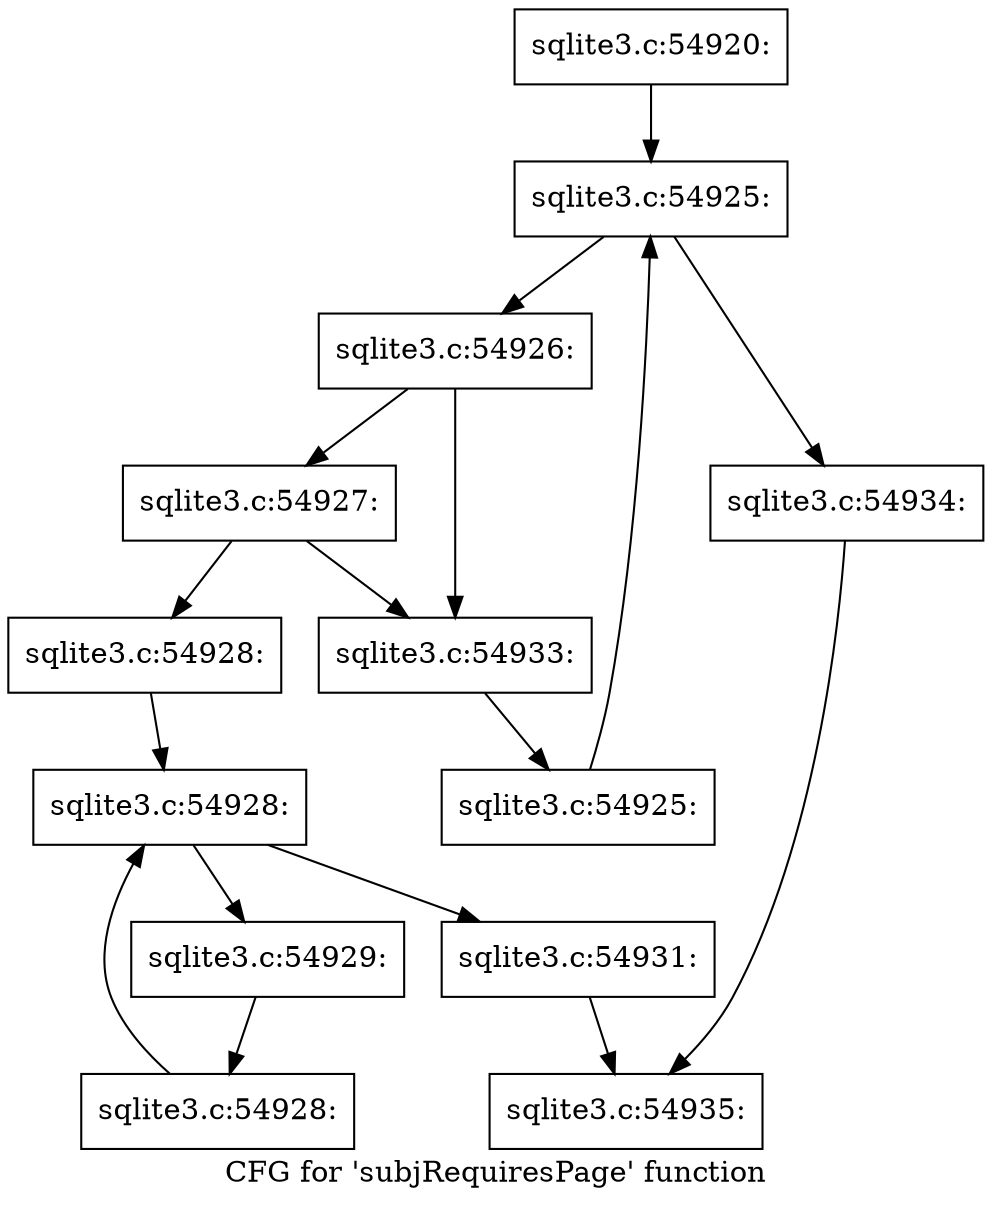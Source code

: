 digraph "CFG for 'subjRequiresPage' function" {
	label="CFG for 'subjRequiresPage' function";

	Node0x55c0f7328df0 [shape=record,label="{sqlite3.c:54920:}"];
	Node0x55c0f7328df0 -> Node0x55c0f7331810;
	Node0x55c0f7331810 [shape=record,label="{sqlite3.c:54925:}"];
	Node0x55c0f7331810 -> Node0x55c0f7331a30;
	Node0x55c0f7331810 -> Node0x55c0f7331660;
	Node0x55c0f7331a30 [shape=record,label="{sqlite3.c:54926:}"];
	Node0x55c0f7331a30 -> Node0x55c0f7332510;
	Node0x55c0f7331a30 -> Node0x55c0f73324c0;
	Node0x55c0f7332510 [shape=record,label="{sqlite3.c:54927:}"];
	Node0x55c0f7332510 -> Node0x55c0f7332470;
	Node0x55c0f7332510 -> Node0x55c0f73324c0;
	Node0x55c0f7332470 [shape=record,label="{sqlite3.c:54928:}"];
	Node0x55c0f7332470 -> Node0x55c0f5cb3830;
	Node0x55c0f5cb3830 [shape=record,label="{sqlite3.c:54928:}"];
	Node0x55c0f5cb3830 -> Node0x55c0f5cb3f90;
	Node0x55c0f5cb3830 -> Node0x55c0f57ce630;
	Node0x55c0f5cb3f90 [shape=record,label="{sqlite3.c:54929:}"];
	Node0x55c0f5cb3f90 -> Node0x55c0f5cb3f00;
	Node0x55c0f5cb3f00 [shape=record,label="{sqlite3.c:54928:}"];
	Node0x55c0f5cb3f00 -> Node0x55c0f5cb3830;
	Node0x55c0f57ce630 [shape=record,label="{sqlite3.c:54931:}"];
	Node0x55c0f57ce630 -> Node0x55c0f585a4d0;
	Node0x55c0f73324c0 [shape=record,label="{sqlite3.c:54933:}"];
	Node0x55c0f73324c0 -> Node0x55c0f73319a0;
	Node0x55c0f73319a0 [shape=record,label="{sqlite3.c:54925:}"];
	Node0x55c0f73319a0 -> Node0x55c0f7331810;
	Node0x55c0f7331660 [shape=record,label="{sqlite3.c:54934:}"];
	Node0x55c0f7331660 -> Node0x55c0f585a4d0;
	Node0x55c0f585a4d0 [shape=record,label="{sqlite3.c:54935:}"];
}
